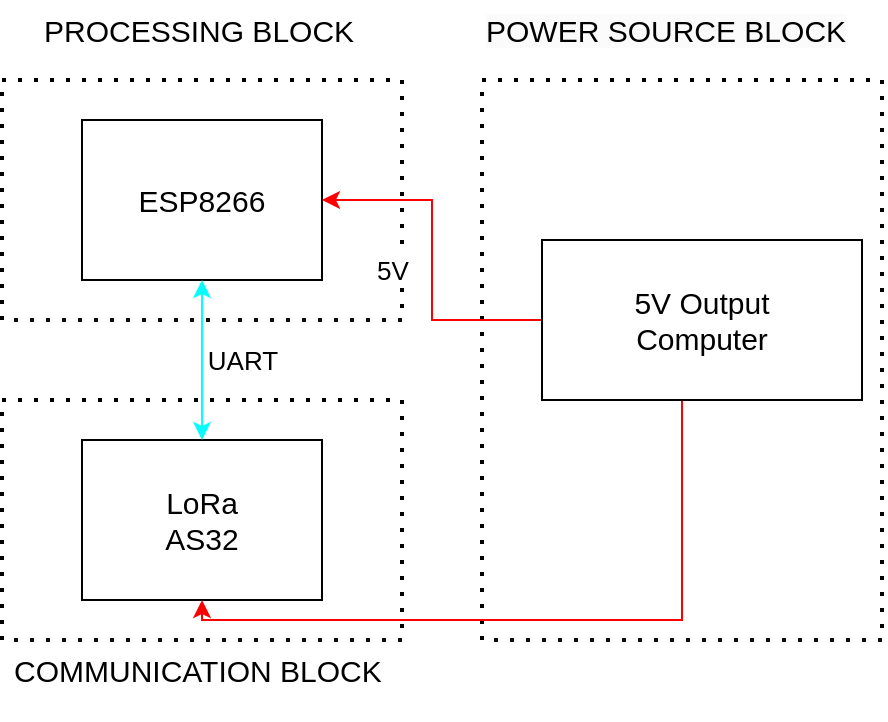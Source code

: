 <mxfile version="24.7.7">
  <diagram name="Trang-1" id="biog3XKKmK5tiYIKR7z4">
    <mxGraphModel dx="1042" dy="614" grid="1" gridSize="10" guides="1" tooltips="1" connect="1" arrows="1" fold="1" page="1" pageScale="1" pageWidth="827" pageHeight="1169" math="0" shadow="0">
      <root>
        <mxCell id="0" />
        <mxCell id="1" parent="0" />
        <mxCell id="h7OyGliol5xH4eKjzO7K-6" value="&lt;font style=&quot;font-size: 15px;&quot;&gt;ESP8266&lt;/font&gt;" style="whiteSpace=wrap;html=1;rounded=0;fontSize=11;" vertex="1" parent="1">
          <mxGeometry x="360" y="180" width="120" height="80" as="geometry" />
        </mxCell>
        <mxCell id="h7OyGliol5xH4eKjzO7K-7" value="&lt;div&gt;&lt;span style=&quot;font-size: 15px;&quot;&gt;LoRa&lt;/span&gt;&lt;/div&gt;&lt;div&gt;&lt;span style=&quot;font-size: 15px;&quot;&gt;AS32&lt;/span&gt;&lt;/div&gt;" style="whiteSpace=wrap;html=1;rounded=0;" vertex="1" parent="1">
          <mxGeometry x="360" y="340" width="120" height="80" as="geometry" />
        </mxCell>
        <mxCell id="h7OyGliol5xH4eKjzO7K-11" value="&lt;div style=&quot;text-align: center;&quot;&gt;&lt;span style=&quot;background-color: initial; font-size: 15px;&quot;&gt;PROCESSING BLOCK&lt;/span&gt;&lt;/div&gt;" style="text;whiteSpace=wrap;html=1;" vertex="1" parent="1">
          <mxGeometry x="339" y="120" width="181" height="30" as="geometry" />
        </mxCell>
        <mxCell id="h7OyGliol5xH4eKjzO7K-12" value="&lt;div style=&quot;text-align: center;&quot;&gt;&lt;span style=&quot;background-color: initial; font-size: 15px;&quot;&gt;COMMUNICATION BLOCK&lt;/span&gt;&lt;/div&gt;" style="text;whiteSpace=wrap;html=1;" vertex="1" parent="1">
          <mxGeometry x="324" y="440" width="211" height="40" as="geometry" />
        </mxCell>
        <mxCell id="h7OyGliol5xH4eKjzO7K-13" value="" style="endArrow=none;dashed=1;html=1;dashPattern=1 3;strokeWidth=2;rounded=0;" edge="1" parent="1">
          <mxGeometry width="50" height="50" relative="1" as="geometry">
            <mxPoint x="320" y="160" as="sourcePoint" />
            <mxPoint x="320" y="160" as="targetPoint" />
            <Array as="points">
              <mxPoint x="520" y="160" />
              <mxPoint x="520" y="280" />
              <mxPoint x="320" y="280" />
            </Array>
          </mxGeometry>
        </mxCell>
        <mxCell id="h7OyGliol5xH4eKjzO7K-14" value="" style="endArrow=none;dashed=1;html=1;dashPattern=1 3;strokeWidth=2;rounded=0;" edge="1" parent="1">
          <mxGeometry width="50" height="50" relative="1" as="geometry">
            <mxPoint x="320" y="320" as="sourcePoint" />
            <mxPoint x="320" y="320" as="targetPoint" />
            <Array as="points">
              <mxPoint x="520" y="320" />
              <mxPoint x="520" y="440" />
              <mxPoint x="320" y="440" />
            </Array>
          </mxGeometry>
        </mxCell>
        <mxCell id="h7OyGliol5xH4eKjzO7K-15" value="" style="endArrow=none;dashed=1;html=1;dashPattern=1 3;strokeWidth=2;rounded=0;" edge="1" parent="1">
          <mxGeometry width="50" height="50" relative="1" as="geometry">
            <mxPoint x="560" y="160" as="sourcePoint" />
            <mxPoint x="560" y="160" as="targetPoint" />
            <Array as="points">
              <mxPoint x="760" y="160" />
              <mxPoint x="760" y="440" />
              <mxPoint x="560" y="440" />
            </Array>
          </mxGeometry>
        </mxCell>
        <mxCell id="h7OyGliol5xH4eKjzO7K-16" value="&lt;span style=&quot;color: rgb(0, 0, 0); font-family: Helvetica; font-size: 15px; font-style: normal; font-variant-ligatures: normal; font-variant-caps: normal; font-weight: 400; letter-spacing: normal; orphans: 2; text-align: center; text-indent: 0px; text-transform: none; widows: 2; word-spacing: 0px; -webkit-text-stroke-width: 0px; white-space: normal; background-color: rgb(251, 251, 251); text-decoration-thickness: initial; text-decoration-style: initial; text-decoration-color: initial; display: inline !important; float: none;&quot;&gt;POWER SOURCE BLOCK&lt;/span&gt;" style="text;whiteSpace=wrap;html=1;" vertex="1" parent="1">
          <mxGeometry x="560" y="120" width="190" height="40" as="geometry" />
        </mxCell>
        <mxCell id="h7OyGliol5xH4eKjzO7K-21" style="edgeStyle=orthogonalEdgeStyle;rounded=0;orthogonalLoop=1;jettySize=auto;html=1;entryX=1;entryY=0.5;entryDx=0;entryDy=0;strokeColor=#FF0000;" edge="1" parent="1" source="h7OyGliol5xH4eKjzO7K-26" target="h7OyGliol5xH4eKjzO7K-6">
          <mxGeometry relative="1" as="geometry" />
        </mxCell>
        <mxCell id="h7OyGliol5xH4eKjzO7K-22" value="5V" style="edgeLabel;html=1;align=center;verticalAlign=middle;resizable=0;points=[];fontSize=13;" vertex="1" connectable="0" parent="h7OyGliol5xH4eKjzO7K-21">
          <mxGeometry x="-0.053" y="-1" relative="1" as="geometry">
            <mxPoint x="-21" as="offset" />
          </mxGeometry>
        </mxCell>
        <mxCell id="h7OyGliol5xH4eKjzO7K-23" style="edgeStyle=orthogonalEdgeStyle;rounded=0;orthogonalLoop=1;jettySize=auto;html=1;entryX=0.5;entryY=1;entryDx=0;entryDy=0;strokeColor=#FF0000;" edge="1" parent="1" source="h7OyGliol5xH4eKjzO7K-26" target="h7OyGliol5xH4eKjzO7K-7">
          <mxGeometry relative="1" as="geometry">
            <Array as="points">
              <mxPoint x="660" y="430" />
              <mxPoint x="420" y="430" />
            </Array>
            <mxPoint x="180" y="400" as="targetPoint" />
          </mxGeometry>
        </mxCell>
        <mxCell id="h7OyGliol5xH4eKjzO7K-26" value="&lt;span style=&quot;font-size: 15px;&quot;&gt;5V Output&lt;/span&gt;&lt;div&gt;&lt;span style=&quot;font-size: 15px;&quot;&gt;Computer&lt;/span&gt;&lt;/div&gt;" style="whiteSpace=wrap;html=1;rounded=0;" vertex="1" parent="1">
          <mxGeometry x="590" y="240" width="160" height="80" as="geometry" />
        </mxCell>
        <mxCell id="h7OyGliol5xH4eKjzO7K-27" value="" style="endArrow=classic;startArrow=classic;html=1;rounded=0;entryX=0.5;entryY=1;entryDx=0;entryDy=0;exitX=0.5;exitY=0;exitDx=0;exitDy=0;fillColor=#dae8fc;strokeColor=#00FFFF;" edge="1" parent="1" source="h7OyGliol5xH4eKjzO7K-7" target="h7OyGliol5xH4eKjzO7K-6">
          <mxGeometry width="50" height="50" relative="1" as="geometry">
            <mxPoint x="390" y="340" as="sourcePoint" />
            <mxPoint x="440" y="290" as="targetPoint" />
          </mxGeometry>
        </mxCell>
        <mxCell id="h7OyGliol5xH4eKjzO7K-28" value="&lt;font style=&quot;font-size: 13px;&quot;&gt;UART&lt;/font&gt;" style="edgeLabel;html=1;align=center;verticalAlign=middle;resizable=0;points=[];" vertex="1" connectable="0" parent="h7OyGliol5xH4eKjzO7K-27">
          <mxGeometry x="0.17" relative="1" as="geometry">
            <mxPoint x="20" y="7" as="offset" />
          </mxGeometry>
        </mxCell>
      </root>
    </mxGraphModel>
  </diagram>
</mxfile>
